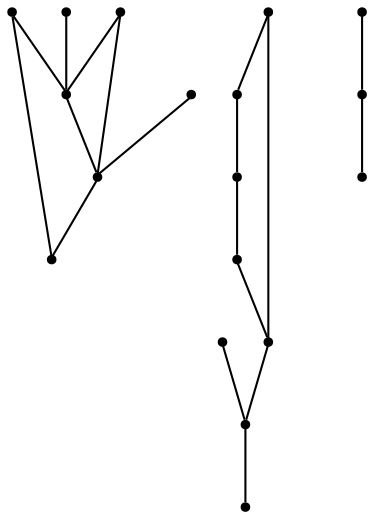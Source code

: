 graph {
  node [shape=point,comment="{\"directed\":false,\"doi\":\"10.1007/11618058_12\",\"figure\":\"5 (1)\"}"]

  v0 [pos="634.5555323401163,1996.7083012616185"]
  v1 [pos="578.4825944767442,2041.958335593894"]
  v2 [pos="611.67626953125,2184.8334029868793"]
  v3 [pos="583.0459484011628,1933.2083419517226"]
  v4 [pos="565.9177598110465,2116.833372469301"]
  v5 [pos="520.1592580396076,2002.4583216066708"]
  v6 [pos="491.5289289607558,2081.958392814353"]
  v7 [pos="451.5214855105378,1956.7084029868788"]
  v8 [pos="422.8911643804506,2202.583348309551"]
  v9 [pos="411.45154092478197,1888.0832707440404"]
  v10 [pos="342.7512593114099,1950.958382641827"]
  v11 [pos="394.2608432503634,1939.4583419517226"]
  v12 [pos="417.1400901617006,2156.8332707440404"]
  v13 [pos="377.1326546602471,2002.4583216066708"]
  v14 [pos="360.0044660701308,2139.7083317791967"]
  v15 [pos="279.8645610010901,2041.958335593894"]
  v16 [pos="285.7406533884448,1905.5833216066708"]
  v17 [pos="205.4757222020349,1990.9582809165663"]

  v0 -- v1 [id="-2",pos="634.5555323401163,1996.7083012616185 578.4825944767442,2041.958335593894 578.4825944767442,2041.958335593894 578.4825944767442,2041.958335593894"]
  v3 -- v1 [id="-6",pos="583.0459484011628,1933.2083419517226 578.4825944767442,2041.958335593894 578.4825944767442,2041.958335593894 578.4825944767442,2041.958335593894"]
  v16 -- v15 [id="-9",pos="285.7406533884448,1905.5833216066708 279.8645610010901,2041.958335593894 279.8645610010901,2041.958335593894 279.8645610010901,2041.958335593894"]
  v4 -- v2 [id="-12",pos="565.9177598110465,2116.833372469301 611.67626953125,2184.8334029868793 611.67626953125,2184.8334029868793 611.67626953125,2184.8334029868793"]
  v14 -- v8 [id="-21",pos="360.0044660701308,2139.7083317791967 422.8911643804506,2202.583348309551 422.8911643804506,2202.583348309551 422.8911643804506,2202.583348309551"]
  v9 -- v10 [id="-31",pos="411.45154092478197,1888.0832707440404 342.7512593114099,1950.958382641827 342.7512593114099,1950.958382641827 342.7512593114099,1950.958382641827"]
  v0 -- v2 [id="-1",pos="634.5555323401163,1996.7083012616185 611.67626953125,2184.8334029868793 611.67626953125,2184.8334029868793 611.67626953125,2184.8334029868793"]
  v17 -- v16 [id="-5",pos="205.4757222020349,1990.9582809165663 285.7406533884448,1905.5833216066708 285.7406533884448,1905.5833216066708 285.7406533884448,1905.5833216066708"]
  v1 -- v4 [id="-7",pos="578.4825944767442,2041.958335593894 565.9177598110465,2116.833372469301 565.9177598110465,2116.833372469301 565.9177598110465,2116.833372469301"]
  v10 -- v16 [id="-11",pos="342.7512593114099,1950.958382641827 285.7406533884448,1905.5833216066708 285.7406533884448,1905.5833216066708 285.7406533884448,1905.5833216066708"]
  v5 -- v4 [id="-16",pos="520.1592580396076,2002.4583216066708 565.9177598110465,2116.833372469301 565.9177598110465,2116.833372469301 565.9177598110465,2116.833372469301"]
  v13 -- v10 [id="-19",pos="377.1326546602471,2002.4583216066708 342.7512593114099,1950.958382641827 342.7512593114099,1950.958382641827 342.7512593114099,1950.958382641827"]
  v12 -- v14 [id="-24",pos="417.1400901617006,2156.8332707440404 360.0044660701308,2139.7083317791967 360.0044660701308,2139.7083317791967 360.0044660701308,2139.7083317791967"]
  v6 -- v4 [id="-25",pos="491.5289289607558,2081.958392814353 565.9177598110465,2116.833372469301 565.9177598110465,2116.833372469301 565.9177598110465,2116.833372469301"]
  v11 -- v13 [id="-27",pos="394.2608432503634,1939.4583419517226 377.1326546602471,2002.4583216066708 377.1326546602471,2002.4583216066708 377.1326546602471,2002.4583216066708"]
  v7 -- v11 [id="-30",pos="451.5214855105378,1956.7084029868788 394.2608432503634,1939.4583419517226 394.2608432503634,1939.4583419517226 394.2608432503634,1939.4583419517226"]
  v5 -- v1 [id="-102",pos="520.1592580396076,2002.4583216066708 578.4825944767442,2041.958335593894 578.4825944767442,2041.958335593894 578.4825944767442,2041.958335593894"]
  v9 -- v7 [id="-126",pos="411.45154092478197,1888.0832707440404 451.5214855105378,1956.7084029868788 451.5214855105378,1956.7084029868788 451.5214855105378,1956.7084029868788"]
}